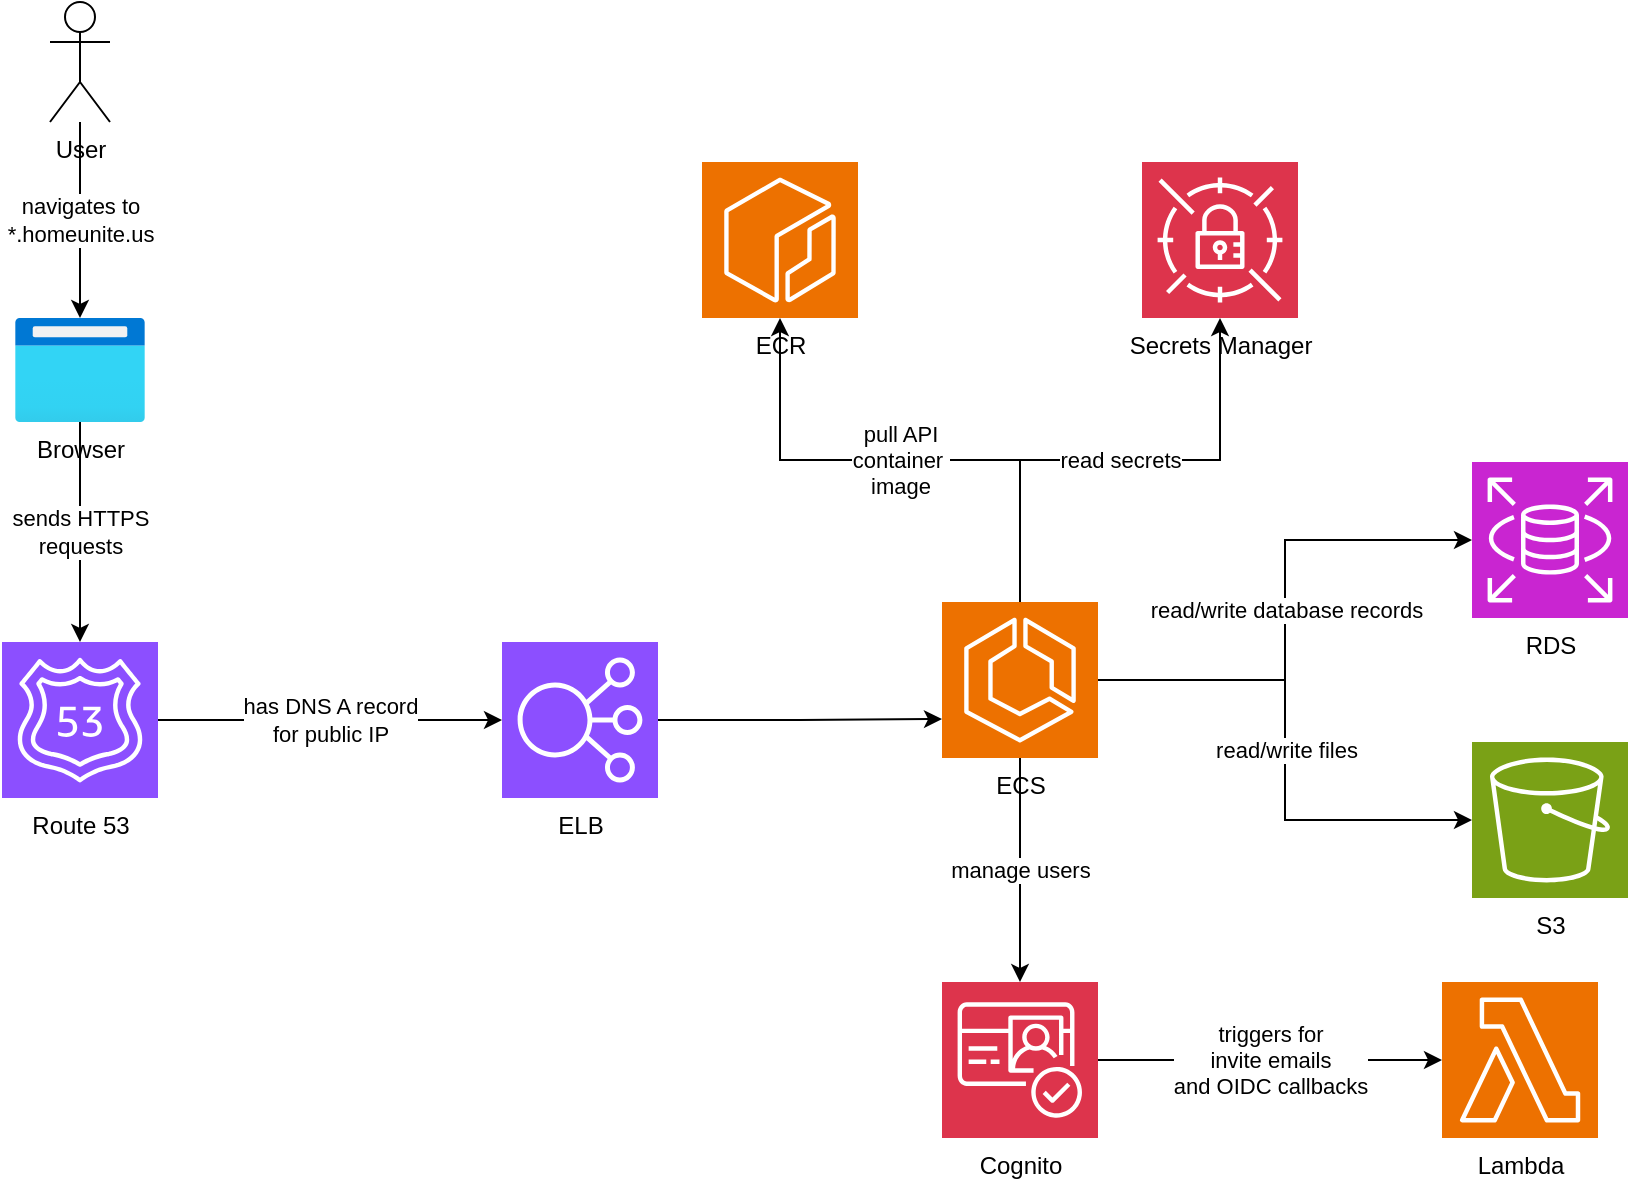 <mxfile version="26.0.4">
  <diagram name="Page-1" id="YVAFB3E5NQvPdjf4valk">
    <mxGraphModel dx="1434" dy="854" grid="1" gridSize="10" guides="1" tooltips="1" connect="1" arrows="1" fold="1" page="1" pageScale="1" pageWidth="850" pageHeight="1100" math="0" shadow="0">
      <root>
        <mxCell id="0" />
        <mxCell id="1" parent="0" />
        <mxCell id="9TYLZCOOcoVe6WqWeUo1-1" value="S3" style="sketch=0;points=[[0,0,0],[0.25,0,0],[0.5,0,0],[0.75,0,0],[1,0,0],[0,1,0],[0.25,1,0],[0.5,1,0],[0.75,1,0],[1,1,0],[0,0.25,0],[0,0.5,0],[0,0.75,0],[1,0.25,0],[1,0.5,0],[1,0.75,0]];outlineConnect=0;fontColor=default;fillColor=#7AA116;strokeColor=#ffffff;dashed=0;verticalLabelPosition=bottom;verticalAlign=top;align=center;html=1;fontSize=12;fontStyle=0;aspect=fixed;shape=mxgraph.aws4.resourceIcon;resIcon=mxgraph.aws4.s3;" vertex="1" parent="1">
          <mxGeometry x="1275" y="380" width="78" height="78" as="geometry" />
        </mxCell>
        <mxCell id="9TYLZCOOcoVe6WqWeUo1-2" value="Lambda" style="sketch=0;points=[[0,0,0],[0.25,0,0],[0.5,0,0],[0.75,0,0],[1,0,0],[0,1,0],[0.25,1,0],[0.5,1,0],[0.75,1,0],[1,1,0],[0,0.25,0],[0,0.5,0],[0,0.75,0],[1,0.25,0],[1,0.5,0],[1,0.75,0]];outlineConnect=0;fontColor=default;fillColor=#ED7100;strokeColor=#ffffff;dashed=0;verticalLabelPosition=bottom;verticalAlign=top;align=center;html=1;fontSize=12;fontStyle=0;aspect=fixed;shape=mxgraph.aws4.resourceIcon;resIcon=mxgraph.aws4.lambda;" vertex="1" parent="1">
          <mxGeometry x="1260" y="500" width="78" height="78" as="geometry" />
        </mxCell>
        <mxCell id="9TYLZCOOcoVe6WqWeUo1-3" value="ECR" style="sketch=0;points=[[0,0,0],[0.25,0,0],[0.5,0,0],[0.75,0,0],[1,0,0],[0,1,0],[0.25,1,0],[0.5,1,0],[0.75,1,0],[1,1,0],[0,0.25,0],[0,0.5,0],[0,0.75,0],[1,0.25,0],[1,0.5,0],[1,0.75,0]];outlineConnect=0;fontColor=default;fillColor=#ED7100;strokeColor=#ffffff;dashed=0;verticalLabelPosition=bottom;verticalAlign=top;align=center;html=1;fontSize=12;fontStyle=0;aspect=fixed;shape=mxgraph.aws4.resourceIcon;resIcon=mxgraph.aws4.ecr;" vertex="1" parent="1">
          <mxGeometry x="890" y="90" width="78" height="78" as="geometry" />
        </mxCell>
        <mxCell id="9TYLZCOOcoVe6WqWeUo1-10" value="read/write database records" style="edgeStyle=orthogonalEdgeStyle;rounded=0;orthogonalLoop=1;jettySize=auto;html=1;" edge="1" parent="1" source="9TYLZCOOcoVe6WqWeUo1-4" target="9TYLZCOOcoVe6WqWeUo1-9">
          <mxGeometry relative="1" as="geometry" />
        </mxCell>
        <mxCell id="9TYLZCOOcoVe6WqWeUo1-4" value="ECS" style="sketch=0;points=[[0,0,0],[0.25,0,0],[0.5,0,0],[0.75,0,0],[1,0,0],[0,1,0],[0.25,1,0],[0.5,1,0],[0.75,1,0],[1,1,0],[0,0.25,0],[0,0.5,0],[0,0.75,0],[1,0.25,0],[1,0.5,0],[1,0.75,0]];outlineConnect=0;fontColor=default;fillColor=#ED7100;strokeColor=#ffffff;dashed=0;verticalLabelPosition=bottom;verticalAlign=top;align=center;html=1;fontSize=12;fontStyle=0;aspect=fixed;shape=mxgraph.aws4.resourceIcon;resIcon=mxgraph.aws4.ecs;" vertex="1" parent="1">
          <mxGeometry x="1010" y="310" width="78" height="78" as="geometry" />
        </mxCell>
        <mxCell id="9TYLZCOOcoVe6WqWeUo1-16" value="has DNS A record&lt;div&gt;for public IP&lt;/div&gt;" style="edgeStyle=orthogonalEdgeStyle;rounded=0;orthogonalLoop=1;jettySize=auto;html=1;" edge="1" parent="1" source="9TYLZCOOcoVe6WqWeUo1-5" target="9TYLZCOOcoVe6WqWeUo1-15">
          <mxGeometry relative="1" as="geometry" />
        </mxCell>
        <mxCell id="9TYLZCOOcoVe6WqWeUo1-5" value="Route 53" style="sketch=0;points=[[0,0,0],[0.25,0,0],[0.5,0,0],[0.75,0,0],[1,0,0],[0,1,0],[0.25,1,0],[0.5,1,0],[0.75,1,0],[1,1,0],[0,0.25,0],[0,0.5,0],[0,0.75,0],[1,0.25,0],[1,0.5,0],[1,0.75,0]];outlineConnect=0;fontColor=default;fillColor=#8C4FFF;strokeColor=#ffffff;dashed=0;verticalLabelPosition=bottom;verticalAlign=top;align=center;html=1;fontSize=12;fontStyle=0;aspect=fixed;shape=mxgraph.aws4.resourceIcon;resIcon=mxgraph.aws4.route_53;" vertex="1" parent="1">
          <mxGeometry x="540" y="330" width="78" height="78" as="geometry" />
        </mxCell>
        <mxCell id="9TYLZCOOcoVe6WqWeUo1-12" value="triggers for&lt;div&gt;invite emails&lt;/div&gt;&lt;div&gt;and OIDC callbacks&lt;/div&gt;" style="edgeStyle=orthogonalEdgeStyle;rounded=0;orthogonalLoop=1;jettySize=auto;html=1;" edge="1" parent="1" source="9TYLZCOOcoVe6WqWeUo1-6" target="9TYLZCOOcoVe6WqWeUo1-2">
          <mxGeometry relative="1" as="geometry" />
        </mxCell>
        <mxCell id="9TYLZCOOcoVe6WqWeUo1-6" value="Cognito" style="sketch=0;points=[[0,0,0],[0.25,0,0],[0.5,0,0],[0.75,0,0],[1,0,0],[0,1,0],[0.25,1,0],[0.5,1,0],[0.75,1,0],[1,1,0],[0,0.25,0],[0,0.5,0],[0,0.75,0],[1,0.25,0],[1,0.5,0],[1,0.75,0]];outlineConnect=0;fontColor=default;fillColor=#DD344C;strokeColor=#ffffff;dashed=0;verticalLabelPosition=bottom;verticalAlign=top;align=center;html=1;fontSize=12;fontStyle=0;aspect=fixed;shape=mxgraph.aws4.resourceIcon;resIcon=mxgraph.aws4.cognito;" vertex="1" parent="1">
          <mxGeometry x="1010" y="500" width="78" height="78" as="geometry" />
        </mxCell>
        <mxCell id="9TYLZCOOcoVe6WqWeUo1-7" value="pull API&lt;div&gt;container&amp;nbsp;&lt;div&gt;image&lt;/div&gt;&lt;/div&gt;" style="edgeStyle=orthogonalEdgeStyle;rounded=0;orthogonalLoop=1;jettySize=auto;html=1;exitX=0.5;exitY=0;exitDx=0;exitDy=0;exitPerimeter=0;" edge="1" parent="1" source="9TYLZCOOcoVe6WqWeUo1-4" target="9TYLZCOOcoVe6WqWeUo1-3">
          <mxGeometry relative="1" as="geometry" />
        </mxCell>
        <mxCell id="9TYLZCOOcoVe6WqWeUo1-8" value="read/write files" style="edgeStyle=orthogonalEdgeStyle;rounded=0;orthogonalLoop=1;jettySize=auto;html=1;entryX=0;entryY=0.5;entryDx=0;entryDy=0;entryPerimeter=0;" edge="1" parent="1" source="9TYLZCOOcoVe6WqWeUo1-4" target="9TYLZCOOcoVe6WqWeUo1-1">
          <mxGeometry relative="1" as="geometry" />
        </mxCell>
        <mxCell id="9TYLZCOOcoVe6WqWeUo1-9" value="RDS" style="sketch=0;points=[[0,0,0],[0.25,0,0],[0.5,0,0],[0.75,0,0],[1,0,0],[0,1,0],[0.25,1,0],[0.5,1,0],[0.75,1,0],[1,1,0],[0,0.25,0],[0,0.5,0],[0,0.75,0],[1,0.25,0],[1,0.5,0],[1,0.75,0]];outlineConnect=0;fontColor=default;fillColor=#C925D1;strokeColor=#ffffff;dashed=0;verticalLabelPosition=bottom;verticalAlign=top;align=center;html=1;fontSize=12;fontStyle=0;aspect=fixed;shape=mxgraph.aws4.resourceIcon;resIcon=mxgraph.aws4.rds;" vertex="1" parent="1">
          <mxGeometry x="1275" y="240" width="78" height="78" as="geometry" />
        </mxCell>
        <mxCell id="9TYLZCOOcoVe6WqWeUo1-11" value="manage users" style="edgeStyle=orthogonalEdgeStyle;rounded=0;orthogonalLoop=1;jettySize=auto;html=1;entryX=0.5;entryY=0;entryDx=0;entryDy=0;entryPerimeter=0;" edge="1" parent="1" source="9TYLZCOOcoVe6WqWeUo1-4" target="9TYLZCOOcoVe6WqWeUo1-6">
          <mxGeometry relative="1" as="geometry" />
        </mxCell>
        <mxCell id="9TYLZCOOcoVe6WqWeUo1-13" value="Secrets Manager" style="sketch=0;points=[[0,0,0],[0.25,0,0],[0.5,0,0],[0.75,0,0],[1,0,0],[0,1,0],[0.25,1,0],[0.5,1,0],[0.75,1,0],[1,1,0],[0,0.25,0],[0,0.5,0],[0,0.75,0],[1,0.25,0],[1,0.5,0],[1,0.75,0]];outlineConnect=0;fontColor=default;fillColor=#DD344C;strokeColor=#ffffff;dashed=0;verticalLabelPosition=bottom;verticalAlign=top;align=center;html=1;fontSize=12;fontStyle=0;aspect=fixed;shape=mxgraph.aws4.resourceIcon;resIcon=mxgraph.aws4.secrets_manager;" vertex="1" parent="1">
          <mxGeometry x="1110" y="90" width="78" height="78" as="geometry" />
        </mxCell>
        <mxCell id="9TYLZCOOcoVe6WqWeUo1-14" value="read secrets" style="edgeStyle=orthogonalEdgeStyle;rounded=0;orthogonalLoop=1;jettySize=auto;html=1;entryX=0.5;entryY=1;entryDx=0;entryDy=0;entryPerimeter=0;exitX=0.5;exitY=0;exitDx=0;exitDy=0;exitPerimeter=0;" edge="1" parent="1" source="9TYLZCOOcoVe6WqWeUo1-4" target="9TYLZCOOcoVe6WqWeUo1-13">
          <mxGeometry relative="1" as="geometry" />
        </mxCell>
        <mxCell id="9TYLZCOOcoVe6WqWeUo1-15" value="ELB" style="sketch=0;points=[[0,0,0],[0.25,0,0],[0.5,0,0],[0.75,0,0],[1,0,0],[0,1,0],[0.25,1,0],[0.5,1,0],[0.75,1,0],[1,1,0],[0,0.25,0],[0,0.5,0],[0,0.75,0],[1,0.25,0],[1,0.5,0],[1,0.75,0]];outlineConnect=0;fontColor=default;fillColor=#8C4FFF;strokeColor=#ffffff;dashed=0;verticalLabelPosition=bottom;verticalAlign=top;align=center;html=1;fontSize=12;fontStyle=0;aspect=fixed;shape=mxgraph.aws4.resourceIcon;resIcon=mxgraph.aws4.elastic_load_balancing;" vertex="1" parent="1">
          <mxGeometry x="790" y="330" width="78" height="78" as="geometry" />
        </mxCell>
        <mxCell id="9TYLZCOOcoVe6WqWeUo1-17" style="edgeStyle=orthogonalEdgeStyle;rounded=0;orthogonalLoop=1;jettySize=auto;html=1;entryX=0;entryY=0.75;entryDx=0;entryDy=0;entryPerimeter=0;" edge="1" parent="1" source="9TYLZCOOcoVe6WqWeUo1-15" target="9TYLZCOOcoVe6WqWeUo1-4">
          <mxGeometry relative="1" as="geometry" />
        </mxCell>
        <mxCell id="9TYLZCOOcoVe6WqWeUo1-22" value="Browser" style="image;aspect=fixed;html=1;points=[];align=center;fontSize=12;image=img/lib/azure2/general/Browser.svg;" vertex="1" parent="1">
          <mxGeometry x="546.5" y="168" width="65" height="52" as="geometry" />
        </mxCell>
        <mxCell id="9TYLZCOOcoVe6WqWeUo1-25" value="navigates to&lt;div&gt;*.homeunite.us&lt;/div&gt;" style="edgeStyle=orthogonalEdgeStyle;rounded=0;orthogonalLoop=1;jettySize=auto;html=1;" edge="1" parent="1" source="9TYLZCOOcoVe6WqWeUo1-23" target="9TYLZCOOcoVe6WqWeUo1-22">
          <mxGeometry relative="1" as="geometry" />
        </mxCell>
        <mxCell id="9TYLZCOOcoVe6WqWeUo1-23" value="User" style="shape=umlActor;verticalLabelPosition=bottom;verticalAlign=top;html=1;outlineConnect=0;" vertex="1" parent="1">
          <mxGeometry x="564" y="10" width="30" height="60" as="geometry" />
        </mxCell>
        <mxCell id="9TYLZCOOcoVe6WqWeUo1-24" value="sends HTTPS&lt;div&gt;requests&lt;/div&gt;" style="edgeStyle=orthogonalEdgeStyle;rounded=0;orthogonalLoop=1;jettySize=auto;html=1;entryX=0.5;entryY=0;entryDx=0;entryDy=0;entryPerimeter=0;" edge="1" parent="1" source="9TYLZCOOcoVe6WqWeUo1-22" target="9TYLZCOOcoVe6WqWeUo1-5">
          <mxGeometry relative="1" as="geometry" />
        </mxCell>
      </root>
    </mxGraphModel>
  </diagram>
</mxfile>
